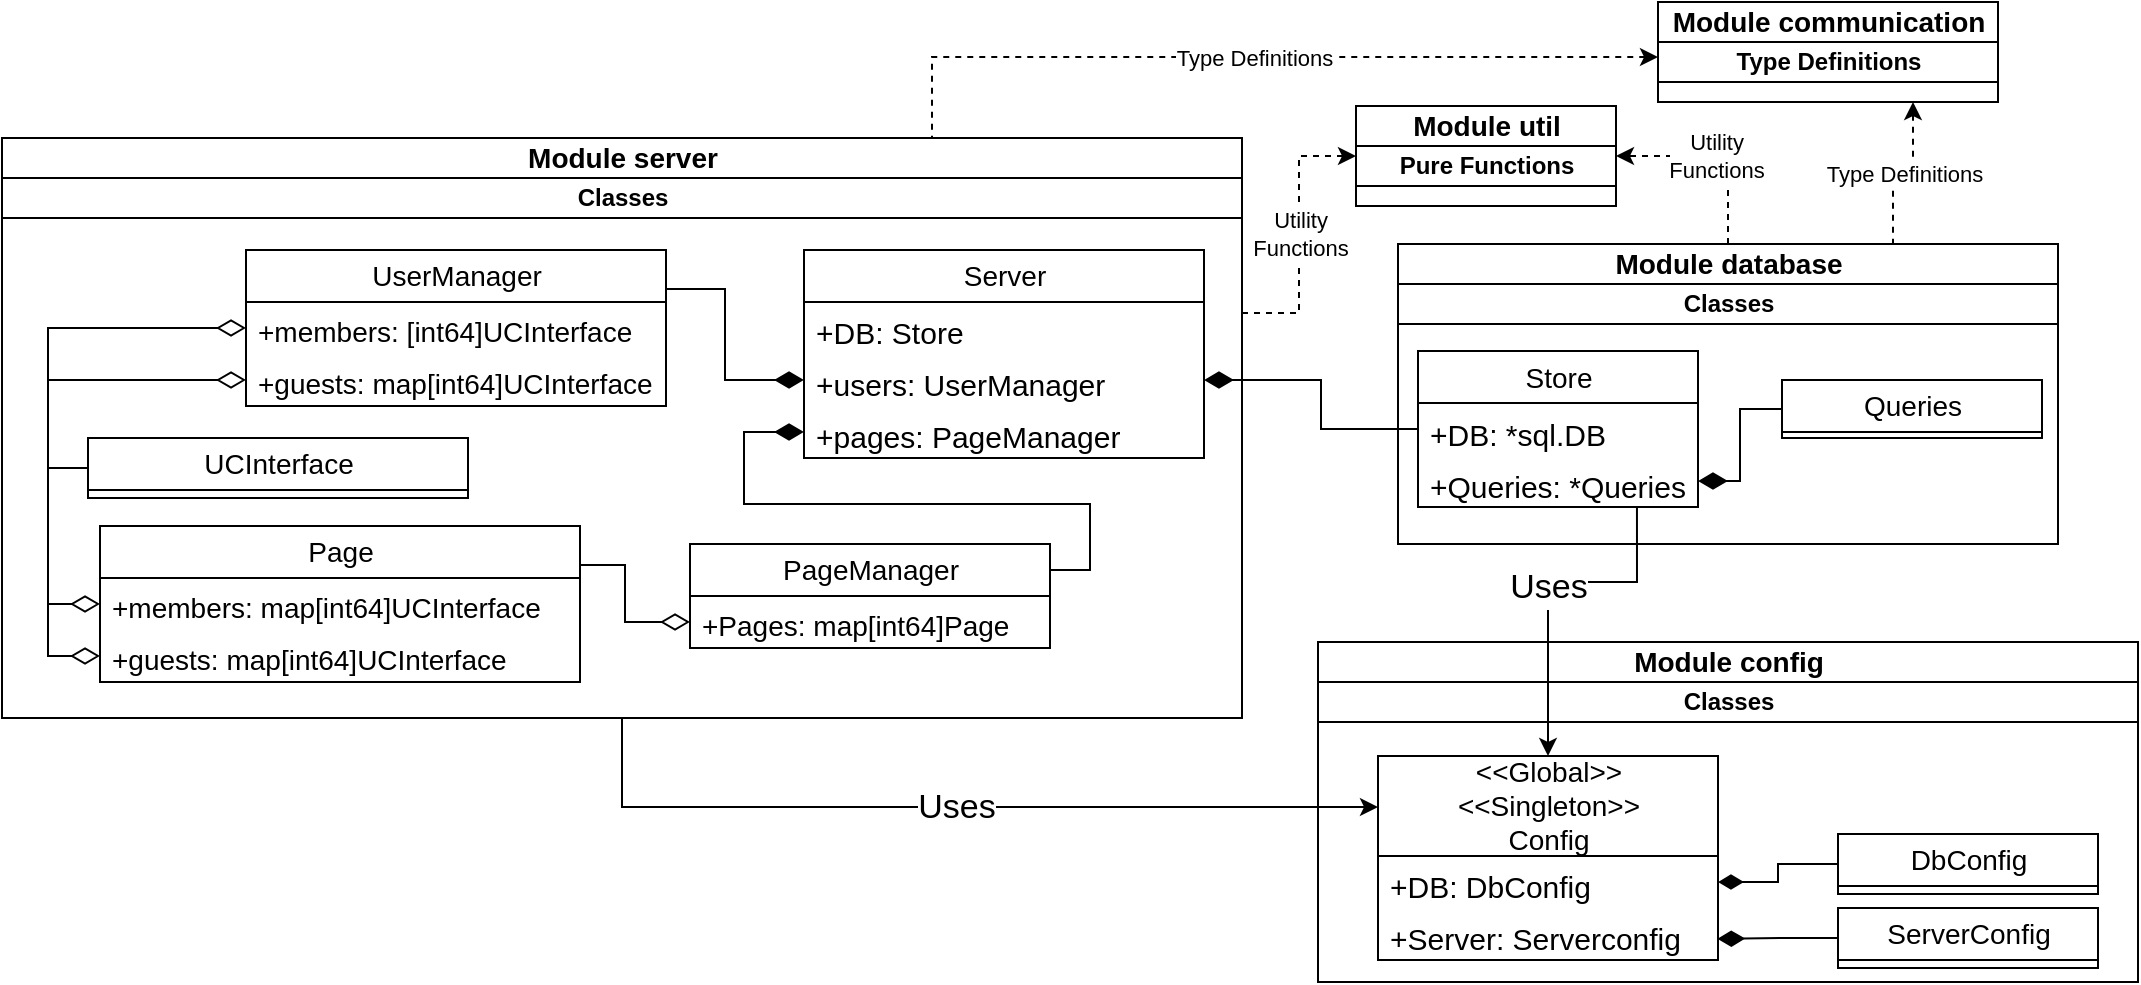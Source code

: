 <mxfile version="21.1.7">
  <diagram name="Page-1" id="bQRCrKYbqawFxgCQvxAe">
    <mxGraphModel dx="1314" dy="1263" grid="1" gridSize="10" guides="1" tooltips="1" connect="1" arrows="1" fold="1" page="1" pageScale="1" pageWidth="1100" pageHeight="850" math="0" shadow="0">
      <root>
        <mxCell id="0" />
        <mxCell id="1" parent="0" />
        <mxCell id="lg7ng6ACEGyM2Rm_as7d-6" value="Module server" style="swimlane;childLayout=stackLayout;resizeParent=1;resizeParentMax=0;startSize=20;html=1;fontSize=14;" vertex="1" parent="1">
          <mxGeometry x="12.0" y="418" width="620" height="290" as="geometry" />
        </mxCell>
        <mxCell id="lg7ng6ACEGyM2Rm_as7d-7" value="Classes" style="swimlane;startSize=20;html=1;" vertex="1" parent="lg7ng6ACEGyM2Rm_as7d-6">
          <mxGeometry y="20" width="620" height="270" as="geometry" />
        </mxCell>
        <mxCell id="lg7ng6ACEGyM2Rm_as7d-10" value="Server" style="swimlane;fontStyle=0;childLayout=stackLayout;horizontal=1;startSize=26;fillColor=none;horizontalStack=0;resizeParent=1;resizeParentMax=0;resizeLast=0;collapsible=1;marginBottom=0;html=1;fontSize=14;" vertex="1" parent="lg7ng6ACEGyM2Rm_as7d-7">
          <mxGeometry x="401" y="36" width="200" height="104" as="geometry" />
        </mxCell>
        <mxCell id="lg7ng6ACEGyM2Rm_as7d-11" value="+DB: Store" style="text;strokeColor=none;fillColor=none;align=left;verticalAlign=top;spacingLeft=4;spacingRight=4;overflow=hidden;rotatable=0;points=[[0,0.5],[1,0.5]];portConstraint=eastwest;whiteSpace=wrap;html=1;fontSize=15;" vertex="1" parent="lg7ng6ACEGyM2Rm_as7d-10">
          <mxGeometry y="26" width="200" height="26" as="geometry" />
        </mxCell>
        <mxCell id="lg7ng6ACEGyM2Rm_as7d-12" value="+users: UserManager" style="text;strokeColor=none;fillColor=none;align=left;verticalAlign=top;spacingLeft=4;spacingRight=4;overflow=hidden;rotatable=0;points=[[0,0.5],[1,0.5]];portConstraint=eastwest;whiteSpace=wrap;html=1;fontSize=15;" vertex="1" parent="lg7ng6ACEGyM2Rm_as7d-10">
          <mxGeometry y="52" width="200" height="26" as="geometry" />
        </mxCell>
        <mxCell id="lg7ng6ACEGyM2Rm_as7d-13" value="+pages: PageManager" style="text;strokeColor=none;fillColor=none;align=left;verticalAlign=top;spacingLeft=4;spacingRight=4;overflow=hidden;rotatable=0;points=[[0,0.5],[1,0.5]];portConstraint=eastwest;whiteSpace=wrap;html=1;fontSize=15;" vertex="1" parent="lg7ng6ACEGyM2Rm_as7d-10">
          <mxGeometry y="78" width="200" height="26" as="geometry" />
        </mxCell>
        <mxCell id="lg7ng6ACEGyM2Rm_as7d-48" style="edgeStyle=orthogonalEdgeStyle;rounded=0;orthogonalLoop=1;jettySize=auto;html=1;exitX=1;exitY=0.25;exitDx=0;exitDy=0;entryX=0;entryY=0.5;entryDx=0;entryDy=0;endArrow=diamondThin;endFill=1;endSize=12;" edge="1" parent="lg7ng6ACEGyM2Rm_as7d-7" source="lg7ng6ACEGyM2Rm_as7d-18" target="lg7ng6ACEGyM2Rm_as7d-12">
          <mxGeometry relative="1" as="geometry" />
        </mxCell>
        <mxCell id="lg7ng6ACEGyM2Rm_as7d-18" value="UserManager" style="swimlane;fontStyle=0;childLayout=stackLayout;horizontal=1;startSize=26;fillColor=none;horizontalStack=0;resizeParent=1;resizeParentMax=0;resizeLast=0;collapsible=1;marginBottom=0;html=1;fontSize=14;" vertex="1" parent="lg7ng6ACEGyM2Rm_as7d-7">
          <mxGeometry x="122" y="36" width="210" height="78" as="geometry" />
        </mxCell>
        <mxCell id="lg7ng6ACEGyM2Rm_as7d-20" value="+members: [int64]UCInterface" style="text;strokeColor=none;fillColor=none;align=left;verticalAlign=top;spacingLeft=4;spacingRight=4;overflow=hidden;rotatable=0;points=[[0,0.5],[1,0.5]];portConstraint=eastwest;whiteSpace=wrap;html=1;fontSize=14;" vertex="1" parent="lg7ng6ACEGyM2Rm_as7d-18">
          <mxGeometry y="26" width="210" height="26" as="geometry" />
        </mxCell>
        <mxCell id="lg7ng6ACEGyM2Rm_as7d-21" value="+guests: map[int64]UCInterface" style="text;strokeColor=none;fillColor=none;align=left;verticalAlign=top;spacingLeft=4;spacingRight=4;overflow=hidden;rotatable=0;points=[[0,0.5],[1,0.5]];portConstraint=eastwest;whiteSpace=wrap;html=1;fontSize=14;" vertex="1" parent="lg7ng6ACEGyM2Rm_as7d-18">
          <mxGeometry y="52" width="210" height="26" as="geometry" />
        </mxCell>
        <mxCell id="lg7ng6ACEGyM2Rm_as7d-61" style="edgeStyle=orthogonalEdgeStyle;rounded=0;orthogonalLoop=1;jettySize=auto;html=1;exitX=0;exitY=0.5;exitDx=0;exitDy=0;entryX=0;entryY=0.5;entryDx=0;entryDy=0;endArrow=diamondThin;endFill=0;endSize=12;" edge="1" parent="lg7ng6ACEGyM2Rm_as7d-7" source="lg7ng6ACEGyM2Rm_as7d-24" target="lg7ng6ACEGyM2Rm_as7d-20">
          <mxGeometry relative="1" as="geometry" />
        </mxCell>
        <mxCell id="lg7ng6ACEGyM2Rm_as7d-24" value="UCInterface" style="swimlane;fontStyle=0;childLayout=stackLayout;horizontal=1;startSize=26;fillColor=none;horizontalStack=0;resizeParent=1;resizeParentMax=0;resizeLast=0;collapsible=1;marginBottom=0;html=1;fontSize=14;" vertex="1" parent="lg7ng6ACEGyM2Rm_as7d-7">
          <mxGeometry x="43" y="130" width="190" height="30" as="geometry" />
        </mxCell>
        <mxCell id="lg7ng6ACEGyM2Rm_as7d-63" style="edgeStyle=orthogonalEdgeStyle;rounded=0;orthogonalLoop=1;jettySize=auto;html=1;exitX=1;exitY=0.25;exitDx=0;exitDy=0;entryX=0;entryY=0.5;entryDx=0;entryDy=0;endArrow=diamondThin;endFill=0;endSize=12;" edge="1" parent="lg7ng6ACEGyM2Rm_as7d-7" source="lg7ng6ACEGyM2Rm_as7d-22" target="lg7ng6ACEGyM2Rm_as7d-15">
          <mxGeometry relative="1" as="geometry" />
        </mxCell>
        <mxCell id="lg7ng6ACEGyM2Rm_as7d-22" value="Page" style="swimlane;fontStyle=0;childLayout=stackLayout;horizontal=1;startSize=26;fillColor=none;horizontalStack=0;resizeParent=1;resizeParentMax=0;resizeLast=0;collapsible=1;marginBottom=0;html=1;fontSize=14;" vertex="1" parent="lg7ng6ACEGyM2Rm_as7d-7">
          <mxGeometry x="49.0" y="174" width="240" height="78" as="geometry" />
        </mxCell>
        <mxCell id="lg7ng6ACEGyM2Rm_as7d-59" value="+members: map[int64]UCInterface" style="text;strokeColor=none;fillColor=none;align=left;verticalAlign=top;spacingLeft=4;spacingRight=4;overflow=hidden;rotatable=0;points=[[0,0.5],[1,0.5]];portConstraint=eastwest;whiteSpace=wrap;html=1;fontSize=14;" vertex="1" parent="lg7ng6ACEGyM2Rm_as7d-22">
          <mxGeometry y="26" width="240" height="26" as="geometry" />
        </mxCell>
        <mxCell id="lg7ng6ACEGyM2Rm_as7d-60" value="+guests: map[int64]UCInterface" style="text;strokeColor=none;fillColor=none;align=left;verticalAlign=top;spacingLeft=4;spacingRight=4;overflow=hidden;rotatable=0;points=[[0,0.5],[1,0.5]];portConstraint=eastwest;whiteSpace=wrap;html=1;fontSize=14;" vertex="1" parent="lg7ng6ACEGyM2Rm_as7d-22">
          <mxGeometry y="52" width="240" height="26" as="geometry" />
        </mxCell>
        <mxCell id="lg7ng6ACEGyM2Rm_as7d-14" value="PageManager" style="swimlane;fontStyle=0;childLayout=stackLayout;horizontal=1;startSize=26;fillColor=none;horizontalStack=0;resizeParent=1;resizeParentMax=0;resizeLast=0;collapsible=1;marginBottom=0;html=1;fontSize=14;" vertex="1" parent="lg7ng6ACEGyM2Rm_as7d-7">
          <mxGeometry x="344" y="183" width="180" height="52" as="geometry" />
        </mxCell>
        <mxCell id="lg7ng6ACEGyM2Rm_as7d-15" value="+Pages: map[int64]Page" style="text;strokeColor=none;fillColor=none;align=left;verticalAlign=top;spacingLeft=4;spacingRight=4;overflow=hidden;rotatable=0;points=[[0,0.5],[1,0.5]];portConstraint=eastwest;whiteSpace=wrap;html=1;fontSize=14;" vertex="1" parent="lg7ng6ACEGyM2Rm_as7d-14">
          <mxGeometry y="26" width="180" height="26" as="geometry" />
        </mxCell>
        <mxCell id="lg7ng6ACEGyM2Rm_as7d-49" style="edgeStyle=orthogonalEdgeStyle;rounded=0;orthogonalLoop=1;jettySize=auto;html=1;exitX=1;exitY=0.25;exitDx=0;exitDy=0;entryX=0;entryY=0.5;entryDx=0;entryDy=0;endArrow=diamondThin;endFill=1;endSize=12;" edge="1" parent="lg7ng6ACEGyM2Rm_as7d-7" source="lg7ng6ACEGyM2Rm_as7d-14" target="lg7ng6ACEGyM2Rm_as7d-13">
          <mxGeometry relative="1" as="geometry" />
        </mxCell>
        <mxCell id="lg7ng6ACEGyM2Rm_as7d-64" style="edgeStyle=orthogonalEdgeStyle;rounded=0;orthogonalLoop=1;jettySize=auto;html=1;exitX=0;exitY=0.5;exitDx=0;exitDy=0;entryX=0;entryY=0.5;entryDx=0;entryDy=0;endArrow=diamondThin;endFill=0;endSize=12;" edge="1" parent="lg7ng6ACEGyM2Rm_as7d-7" source="lg7ng6ACEGyM2Rm_as7d-24" target="lg7ng6ACEGyM2Rm_as7d-21">
          <mxGeometry relative="1" as="geometry">
            <mxPoint x="69" y="155" as="sourcePoint" />
            <mxPoint x="171" y="85" as="targetPoint" />
          </mxGeometry>
        </mxCell>
        <mxCell id="lg7ng6ACEGyM2Rm_as7d-65" style="edgeStyle=orthogonalEdgeStyle;rounded=0;orthogonalLoop=1;jettySize=auto;html=1;exitX=0;exitY=0.5;exitDx=0;exitDy=0;entryX=0;entryY=0.5;entryDx=0;entryDy=0;endArrow=diamondThin;endFill=0;endSize=12;" edge="1" parent="lg7ng6ACEGyM2Rm_as7d-7" source="lg7ng6ACEGyM2Rm_as7d-24" target="lg7ng6ACEGyM2Rm_as7d-59">
          <mxGeometry relative="1" as="geometry">
            <mxPoint x="69" y="155" as="sourcePoint" />
            <mxPoint x="171" y="111" as="targetPoint" />
          </mxGeometry>
        </mxCell>
        <mxCell id="lg7ng6ACEGyM2Rm_as7d-66" style="edgeStyle=orthogonalEdgeStyle;rounded=0;orthogonalLoop=1;jettySize=auto;html=1;exitX=0;exitY=0.5;exitDx=0;exitDy=0;entryX=0;entryY=0.5;entryDx=0;entryDy=0;endArrow=diamondThin;endFill=0;endSize=12;" edge="1" parent="lg7ng6ACEGyM2Rm_as7d-7" source="lg7ng6ACEGyM2Rm_as7d-24" target="lg7ng6ACEGyM2Rm_as7d-60">
          <mxGeometry relative="1" as="geometry">
            <mxPoint x="79" y="165" as="sourcePoint" />
            <mxPoint x="181" y="121" as="targetPoint" />
          </mxGeometry>
        </mxCell>
        <mxCell id="lg7ng6ACEGyM2Rm_as7d-81" value="Utility&lt;br&gt;Functions" style="edgeStyle=orthogonalEdgeStyle;rounded=0;orthogonalLoop=1;jettySize=auto;html=1;exitX=0.5;exitY=0;exitDx=0;exitDy=0;entryX=1;entryY=0.5;entryDx=0;entryDy=0;dashed=1;" edge="1" parent="1" source="lg7ng6ACEGyM2Rm_as7d-25" target="lg7ng6ACEGyM2Rm_as7d-77">
          <mxGeometry relative="1" as="geometry" />
        </mxCell>
        <mxCell id="lg7ng6ACEGyM2Rm_as7d-25" value="Module database" style="swimlane;childLayout=stackLayout;resizeParent=1;resizeParentMax=0;startSize=20;html=1;fontSize=14;" vertex="1" parent="1">
          <mxGeometry x="710.0" y="471" width="330" height="150" as="geometry" />
        </mxCell>
        <mxCell id="lg7ng6ACEGyM2Rm_as7d-26" value="Classes" style="swimlane;startSize=20;html=1;" vertex="1" parent="lg7ng6ACEGyM2Rm_as7d-25">
          <mxGeometry y="20" width="330" height="130" as="geometry" />
        </mxCell>
        <mxCell id="lg7ng6ACEGyM2Rm_as7d-27" value="Store" style="swimlane;fontStyle=0;childLayout=stackLayout;horizontal=1;startSize=26;fillColor=none;horizontalStack=0;resizeParent=1;resizeParentMax=0;resizeLast=0;collapsible=1;marginBottom=0;html=1;fontSize=14;" vertex="1" parent="lg7ng6ACEGyM2Rm_as7d-26">
          <mxGeometry x="10.0" y="33.5" width="140" height="78" as="geometry" />
        </mxCell>
        <mxCell id="lg7ng6ACEGyM2Rm_as7d-28" value="+DB: *sql.DB" style="text;strokeColor=none;fillColor=none;align=left;verticalAlign=top;spacingLeft=4;spacingRight=4;overflow=hidden;rotatable=0;points=[[0,0.5],[1,0.5]];portConstraint=eastwest;whiteSpace=wrap;html=1;fontSize=15;" vertex="1" parent="lg7ng6ACEGyM2Rm_as7d-27">
          <mxGeometry y="26" width="140" height="26" as="geometry" />
        </mxCell>
        <mxCell id="lg7ng6ACEGyM2Rm_as7d-29" value="+Queries: *Queries" style="text;strokeColor=none;fillColor=none;align=left;verticalAlign=top;spacingLeft=4;spacingRight=4;overflow=hidden;rotatable=0;points=[[0,0.5],[1,0.5]];portConstraint=eastwest;whiteSpace=wrap;html=1;fontSize=15;" vertex="1" parent="lg7ng6ACEGyM2Rm_as7d-27">
          <mxGeometry y="52" width="140" height="26" as="geometry" />
        </mxCell>
        <mxCell id="lg7ng6ACEGyM2Rm_as7d-38" value="Module config" style="swimlane;childLayout=stackLayout;resizeParent=1;resizeParentMax=0;startSize=20;html=1;fontSize=14;" vertex="1" parent="1">
          <mxGeometry x="670.0" y="670" width="410" height="170" as="geometry" />
        </mxCell>
        <mxCell id="lg7ng6ACEGyM2Rm_as7d-39" value="Classes" style="swimlane;startSize=20;html=1;" vertex="1" parent="lg7ng6ACEGyM2Rm_as7d-38">
          <mxGeometry y="20" width="410" height="150" as="geometry" />
        </mxCell>
        <mxCell id="lg7ng6ACEGyM2Rm_as7d-46" style="edgeStyle=orthogonalEdgeStyle;rounded=0;orthogonalLoop=1;jettySize=auto;html=1;exitX=0;exitY=0.5;exitDx=0;exitDy=0;endArrow=diamondThin;endFill=1;endSize=10;" edge="1" parent="lg7ng6ACEGyM2Rm_as7d-39" source="lg7ng6ACEGyM2Rm_as7d-44" target="lg7ng6ACEGyM2Rm_as7d-41">
          <mxGeometry relative="1" as="geometry" />
        </mxCell>
        <mxCell id="lg7ng6ACEGyM2Rm_as7d-44" value="DbConfig" style="swimlane;fontStyle=0;childLayout=stackLayout;horizontal=1;startSize=26;fillColor=none;horizontalStack=0;resizeParent=1;resizeParentMax=0;resizeLast=0;collapsible=1;marginBottom=0;html=1;fontSize=14;" vertex="1" parent="lg7ng6ACEGyM2Rm_as7d-39">
          <mxGeometry x="260" y="76" width="130" height="30" as="geometry" />
        </mxCell>
        <mxCell id="lg7ng6ACEGyM2Rm_as7d-47" style="edgeStyle=orthogonalEdgeStyle;rounded=0;orthogonalLoop=1;jettySize=auto;html=1;exitX=0;exitY=0.5;exitDx=0;exitDy=0;entryX=0.998;entryY=0.593;entryDx=0;entryDy=0;entryPerimeter=0;endArrow=diamondThin;endFill=1;endSize=11;" edge="1" parent="lg7ng6ACEGyM2Rm_as7d-39" source="lg7ng6ACEGyM2Rm_as7d-45" target="lg7ng6ACEGyM2Rm_as7d-42">
          <mxGeometry relative="1" as="geometry" />
        </mxCell>
        <mxCell id="lg7ng6ACEGyM2Rm_as7d-45" value="ServerConfig" style="swimlane;fontStyle=0;childLayout=stackLayout;horizontal=1;startSize=26;fillColor=none;horizontalStack=0;resizeParent=1;resizeParentMax=0;resizeLast=0;collapsible=1;marginBottom=0;html=1;fontSize=14;" vertex="1" parent="lg7ng6ACEGyM2Rm_as7d-39">
          <mxGeometry x="260" y="113" width="130" height="30" as="geometry" />
        </mxCell>
        <mxCell id="lg7ng6ACEGyM2Rm_as7d-40" value="&amp;lt;&amp;lt;Global&amp;gt;&amp;gt;&lt;br&gt;&amp;lt;&amp;lt;Singleton&amp;gt;&amp;gt;&lt;br&gt;Config" style="swimlane;fontStyle=0;childLayout=stackLayout;horizontal=1;startSize=50;fillColor=none;horizontalStack=0;resizeParent=1;resizeParentMax=0;resizeLast=0;collapsible=1;marginBottom=0;html=1;fontSize=14;" vertex="1" parent="lg7ng6ACEGyM2Rm_as7d-39">
          <mxGeometry x="30" y="37" width="170" height="102" as="geometry" />
        </mxCell>
        <mxCell id="lg7ng6ACEGyM2Rm_as7d-41" value="+DB: DbConfig" style="text;strokeColor=none;fillColor=none;align=left;verticalAlign=top;spacingLeft=4;spacingRight=4;overflow=hidden;rotatable=0;points=[[0,0.5],[1,0.5]];portConstraint=eastwest;whiteSpace=wrap;html=1;fontSize=15;" vertex="1" parent="lg7ng6ACEGyM2Rm_as7d-40">
          <mxGeometry y="50" width="170" height="26" as="geometry" />
        </mxCell>
        <mxCell id="lg7ng6ACEGyM2Rm_as7d-42" value="+Server: Serverconfig" style="text;strokeColor=none;fillColor=none;align=left;verticalAlign=top;spacingLeft=4;spacingRight=4;overflow=hidden;rotatable=0;points=[[0,0.5],[1,0.5]];portConstraint=eastwest;whiteSpace=wrap;html=1;fontSize=15;" vertex="1" parent="lg7ng6ACEGyM2Rm_as7d-40">
          <mxGeometry y="76" width="170" height="26" as="geometry" />
        </mxCell>
        <mxCell id="lg7ng6ACEGyM2Rm_as7d-54" style="edgeStyle=orthogonalEdgeStyle;rounded=0;orthogonalLoop=1;jettySize=auto;html=1;exitX=0;exitY=0.5;exitDx=0;exitDy=0;entryX=1;entryY=0.5;entryDx=0;entryDy=0;endArrow=diamondThin;endFill=1;endSize=12;" edge="1" parent="1" source="lg7ng6ACEGyM2Rm_as7d-28" target="lg7ng6ACEGyM2Rm_as7d-12">
          <mxGeometry relative="1" as="geometry" />
        </mxCell>
        <mxCell id="lg7ng6ACEGyM2Rm_as7d-56" value="Uses" style="edgeStyle=orthogonalEdgeStyle;rounded=0;orthogonalLoop=1;jettySize=auto;html=1;exitX=0.5;exitY=1;exitDx=0;exitDy=0;entryX=0;entryY=0.25;entryDx=0;entryDy=0;fontSize=17;" edge="1" parent="1" source="lg7ng6ACEGyM2Rm_as7d-7" target="lg7ng6ACEGyM2Rm_as7d-40">
          <mxGeometry relative="1" as="geometry" />
        </mxCell>
        <mxCell id="lg7ng6ACEGyM2Rm_as7d-58" value="Uses" style="edgeStyle=orthogonalEdgeStyle;rounded=0;orthogonalLoop=1;jettySize=auto;html=1;exitX=0.782;exitY=1.019;exitDx=0;exitDy=0;entryX=0.5;entryY=0;entryDx=0;entryDy=0;fontSize=17;exitPerimeter=0;" edge="1" parent="1" source="lg7ng6ACEGyM2Rm_as7d-29" target="lg7ng6ACEGyM2Rm_as7d-40">
          <mxGeometry relative="1" as="geometry">
            <Array as="points">
              <mxPoint x="830" y="640" />
              <mxPoint x="785" y="640" />
            </Array>
          </mxGeometry>
        </mxCell>
        <mxCell id="lg7ng6ACEGyM2Rm_as7d-67" style="edgeStyle=elbowEdgeStyle;rounded=0;orthogonalLoop=1;jettySize=auto;html=1;exitX=0;exitY=0.5;exitDx=0;exitDy=0;entryX=1;entryY=0.5;entryDx=0;entryDy=0;endArrow=diamondThin;endFill=1;endSize=12;" edge="1" parent="1" source="lg7ng6ACEGyM2Rm_as7d-33" target="lg7ng6ACEGyM2Rm_as7d-29">
          <mxGeometry relative="1" as="geometry" />
        </mxCell>
        <mxCell id="lg7ng6ACEGyM2Rm_as7d-33" value="Queries" style="swimlane;fontStyle=0;childLayout=stackLayout;horizontal=1;startSize=26;fillColor=none;horizontalStack=0;resizeParent=1;resizeParentMax=0;resizeLast=0;collapsible=1;marginBottom=0;html=1;fontSize=14;" vertex="1" parent="1">
          <mxGeometry x="902.0" y="539" width="130" height="29" as="geometry" />
        </mxCell>
        <mxCell id="lg7ng6ACEGyM2Rm_as7d-68" value="Module communication" style="swimlane;childLayout=stackLayout;resizeParent=1;resizeParentMax=0;startSize=20;html=1;fontSize=14;" vertex="1" parent="1">
          <mxGeometry x="840.0" y="350" width="170" height="50" as="geometry" />
        </mxCell>
        <mxCell id="lg7ng6ACEGyM2Rm_as7d-69" value="Type Definitions" style="swimlane;startSize=20;html=1;" vertex="1" parent="lg7ng6ACEGyM2Rm_as7d-68">
          <mxGeometry y="20" width="170" height="30" as="geometry" />
        </mxCell>
        <mxCell id="lg7ng6ACEGyM2Rm_as7d-73" value="Type Definitions" style="edgeStyle=orthogonalEdgeStyle;rounded=0;orthogonalLoop=1;jettySize=auto;html=1;exitX=0;exitY=0.25;exitDx=0;exitDy=0;entryX=0.75;entryY=0;entryDx=0;entryDy=0;dashed=1;startArrow=classic;startFill=1;endArrow=none;endFill=0;" edge="1" parent="1" source="lg7ng6ACEGyM2Rm_as7d-69" target="lg7ng6ACEGyM2Rm_as7d-6">
          <mxGeometry relative="1" as="geometry" />
        </mxCell>
        <mxCell id="lg7ng6ACEGyM2Rm_as7d-74" value="Type Definitions" style="edgeStyle=orthogonalEdgeStyle;rounded=0;orthogonalLoop=1;jettySize=auto;html=1;exitX=0.75;exitY=1;exitDx=0;exitDy=0;entryX=0.75;entryY=0;entryDx=0;entryDy=0;dashed=1;startArrow=classic;startFill=1;endArrow=none;endFill=0;" edge="1" parent="1" source="lg7ng6ACEGyM2Rm_as7d-69" target="lg7ng6ACEGyM2Rm_as7d-25">
          <mxGeometry relative="1" as="geometry" />
        </mxCell>
        <mxCell id="lg7ng6ACEGyM2Rm_as7d-77" value="Module util" style="swimlane;childLayout=stackLayout;resizeParent=1;resizeParentMax=0;startSize=20;html=1;fontSize=14;" vertex="1" parent="1">
          <mxGeometry x="689" y="402" width="130" height="50" as="geometry" />
        </mxCell>
        <mxCell id="lg7ng6ACEGyM2Rm_as7d-78" value="Pure Functions" style="swimlane;startSize=20;html=1;" vertex="1" parent="lg7ng6ACEGyM2Rm_as7d-77">
          <mxGeometry y="20" width="130" height="30" as="geometry" />
        </mxCell>
        <mxCell id="lg7ng6ACEGyM2Rm_as7d-83" value="Utility&lt;br&gt;Functions" style="edgeStyle=orthogonalEdgeStyle;rounded=0;orthogonalLoop=1;jettySize=auto;html=1;exitX=1;exitY=0.25;exitDx=0;exitDy=0;entryX=0;entryY=0.5;entryDx=0;entryDy=0;dashed=1;" edge="1" parent="1" source="lg7ng6ACEGyM2Rm_as7d-7" target="lg7ng6ACEGyM2Rm_as7d-77">
          <mxGeometry relative="1" as="geometry" />
        </mxCell>
      </root>
    </mxGraphModel>
  </diagram>
</mxfile>
